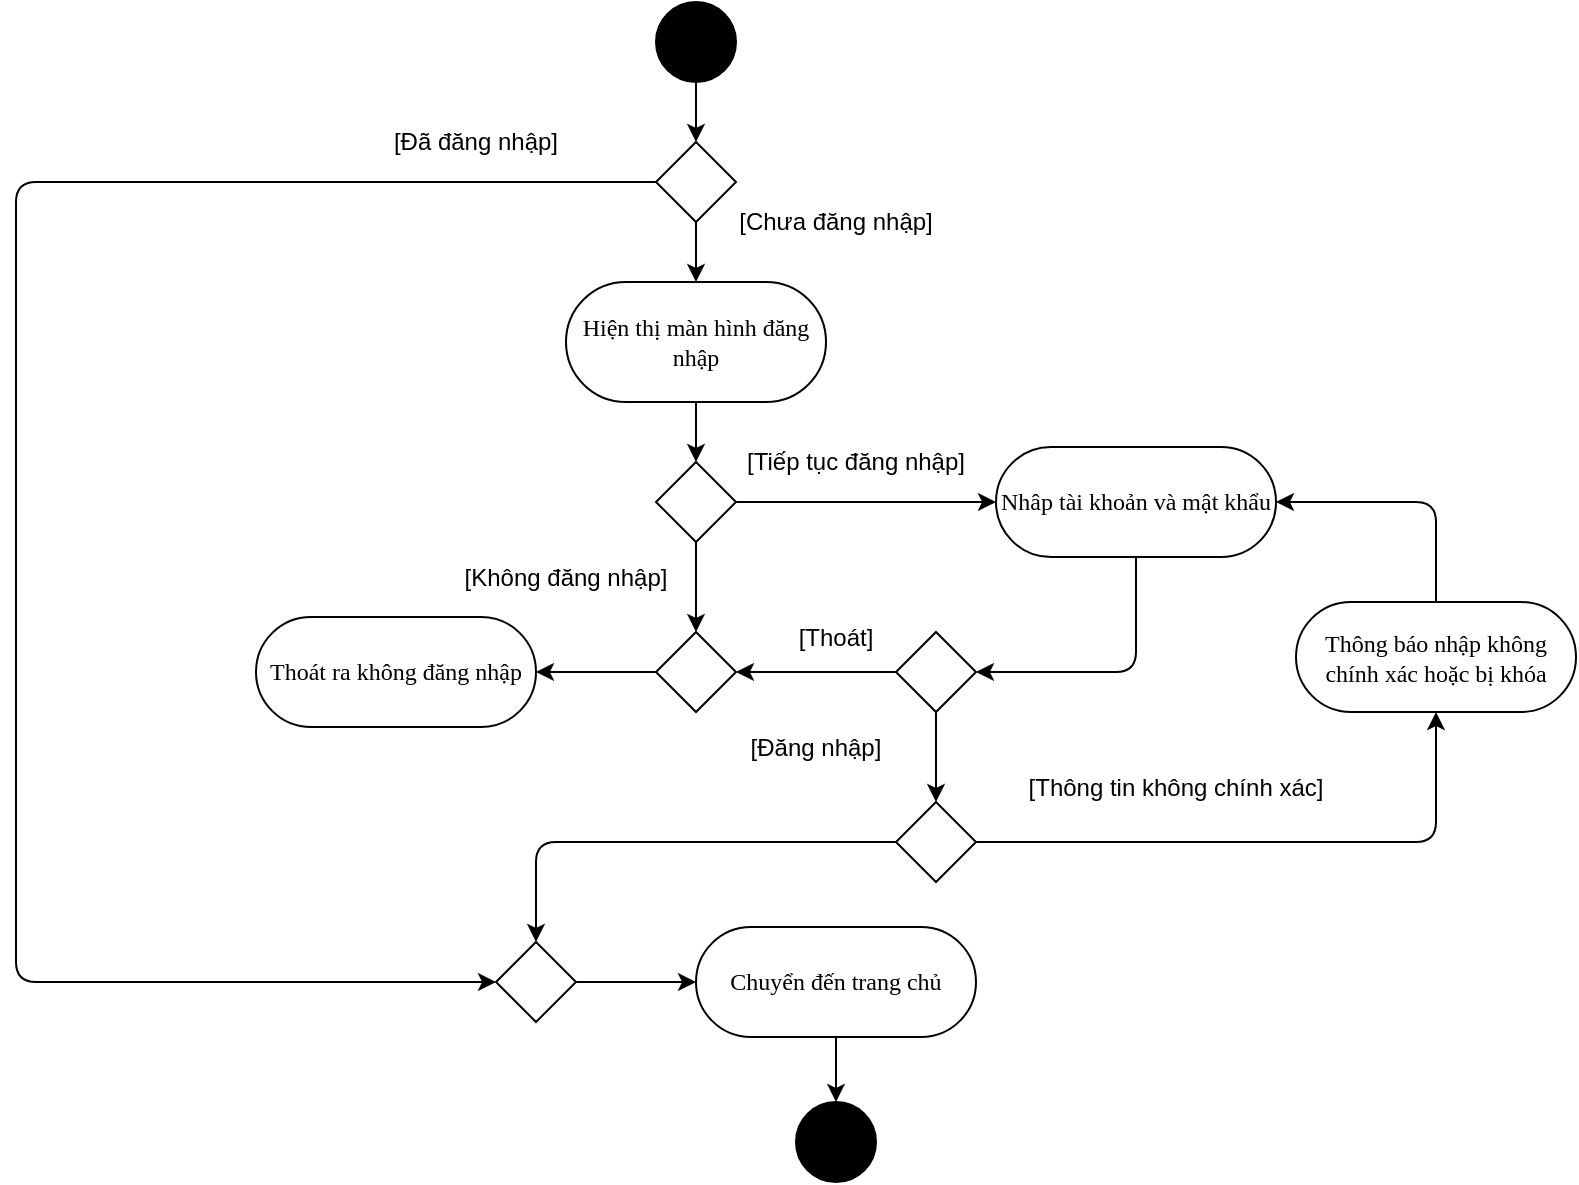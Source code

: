 <mxfile version="14.1.8" type="github">
  <diagram name="Page-1" id="0783ab3e-0a74-02c8-0abd-f7b4e66b4bec">
    <mxGraphModel dx="1422" dy="774" grid="1" gridSize="10" guides="1" tooltips="1" connect="1" arrows="1" fold="1" page="1" pageScale="1" pageWidth="850" pageHeight="1100" background="#ffffff" math="0" shadow="0">
      <root>
        <mxCell id="0" />
        <mxCell id="1" parent="0" />
        <mxCell id="YtLV-84rbWmEBJfLqVAr-2" value="Hiện thị màn hình đăng nhập" style="rounded=1;whiteSpace=wrap;html=1;shadow=0;comic=0;labelBackgroundColor=none;strokeWidth=1;fontFamily=Verdana;fontSize=12;align=center;arcSize=50;" vertex="1" parent="1">
          <mxGeometry x="315" y="190" width="130" height="60" as="geometry" />
        </mxCell>
        <mxCell id="YtLV-84rbWmEBJfLqVAr-3" value="Thoát ra không đăng nhập" style="rounded=1;whiteSpace=wrap;html=1;shadow=0;comic=0;labelBackgroundColor=none;strokeWidth=1;fontFamily=Verdana;fontSize=12;align=center;arcSize=50;" vertex="1" parent="1">
          <mxGeometry x="160" y="357.5" width="140" height="55" as="geometry" />
        </mxCell>
        <mxCell id="YtLV-84rbWmEBJfLqVAr-14" value="" style="ellipse;whiteSpace=wrap;html=1;rounded=0;shadow=0;comic=0;labelBackgroundColor=none;strokeWidth=1;fillColor=#000000;fontFamily=Verdana;fontSize=12;align=center;" vertex="1" parent="1">
          <mxGeometry x="360" y="50" width="40" height="40" as="geometry" />
        </mxCell>
        <mxCell id="YtLV-84rbWmEBJfLqVAr-26" value="" style="rhombus;whiteSpace=wrap;html=1;" vertex="1" parent="1">
          <mxGeometry x="360" y="120" width="40" height="40" as="geometry" />
        </mxCell>
        <mxCell id="YtLV-84rbWmEBJfLqVAr-27" value="" style="rhombus;whiteSpace=wrap;html=1;" vertex="1" parent="1">
          <mxGeometry x="360" y="280" width="40" height="40" as="geometry" />
        </mxCell>
        <mxCell id="YtLV-84rbWmEBJfLqVAr-28" value="" style="rhombus;whiteSpace=wrap;html=1;" vertex="1" parent="1">
          <mxGeometry x="360" y="365" width="40" height="40" as="geometry" />
        </mxCell>
        <mxCell id="YtLV-84rbWmEBJfLqVAr-29" value="Nhâp tài khoản và mật khẩu" style="rounded=1;whiteSpace=wrap;html=1;shadow=0;comic=0;labelBackgroundColor=none;strokeWidth=1;fontFamily=Verdana;fontSize=12;align=center;arcSize=50;" vertex="1" parent="1">
          <mxGeometry x="530" y="272.5" width="140" height="55" as="geometry" />
        </mxCell>
        <mxCell id="YtLV-84rbWmEBJfLqVAr-31" value="" style="rhombus;whiteSpace=wrap;html=1;" vertex="1" parent="1">
          <mxGeometry x="480" y="365" width="40" height="40" as="geometry" />
        </mxCell>
        <mxCell id="YtLV-84rbWmEBJfLqVAr-32" value="" style="rhombus;whiteSpace=wrap;html=1;" vertex="1" parent="1">
          <mxGeometry x="480" y="450" width="40" height="40" as="geometry" />
        </mxCell>
        <mxCell id="YtLV-84rbWmEBJfLqVAr-33" value="Thông báo nhập không chính xác hoặc bị khóa" style="rounded=1;whiteSpace=wrap;html=1;shadow=0;comic=0;labelBackgroundColor=none;strokeWidth=1;fontFamily=Verdana;fontSize=12;align=center;arcSize=50;" vertex="1" parent="1">
          <mxGeometry x="680" y="350" width="140" height="55" as="geometry" />
        </mxCell>
        <mxCell id="YtLV-84rbWmEBJfLqVAr-34" value="" style="rhombus;whiteSpace=wrap;html=1;" vertex="1" parent="1">
          <mxGeometry x="280" y="520" width="40" height="40" as="geometry" />
        </mxCell>
        <mxCell id="YtLV-84rbWmEBJfLqVAr-35" value="Chuyển đến trang chủ" style="rounded=1;whiteSpace=wrap;html=1;shadow=0;comic=0;labelBackgroundColor=none;strokeWidth=1;fontFamily=Verdana;fontSize=12;align=center;arcSize=50;" vertex="1" parent="1">
          <mxGeometry x="380" y="512.5" width="140" height="55" as="geometry" />
        </mxCell>
        <mxCell id="YtLV-84rbWmEBJfLqVAr-36" value="" style="ellipse;whiteSpace=wrap;html=1;rounded=0;shadow=0;comic=0;labelBackgroundColor=none;strokeWidth=1;fillColor=#000000;fontFamily=Verdana;fontSize=12;align=center;" vertex="1" parent="1">
          <mxGeometry x="430" y="600" width="40" height="40" as="geometry" />
        </mxCell>
        <mxCell id="YtLV-84rbWmEBJfLqVAr-38" value="" style="endArrow=classic;html=1;exitX=0;exitY=0.5;exitDx=0;exitDy=0;entryX=0;entryY=0.5;entryDx=0;entryDy=0;" edge="1" parent="1" source="YtLV-84rbWmEBJfLqVAr-26" target="YtLV-84rbWmEBJfLqVAr-34">
          <mxGeometry width="50" height="50" relative="1" as="geometry">
            <mxPoint x="400" y="410" as="sourcePoint" />
            <mxPoint x="450" y="360" as="targetPoint" />
            <Array as="points">
              <mxPoint x="40" y="140" />
              <mxPoint x="40" y="540" />
            </Array>
          </mxGeometry>
        </mxCell>
        <mxCell id="YtLV-84rbWmEBJfLqVAr-39" value="[Đã đăng nhập]" style="text;html=1;strokeColor=none;fillColor=none;align=center;verticalAlign=middle;whiteSpace=wrap;rounded=0;" vertex="1" parent="1">
          <mxGeometry x="220" y="110" width="100" height="20" as="geometry" />
        </mxCell>
        <mxCell id="YtLV-84rbWmEBJfLqVAr-40" value="" style="endArrow=classic;html=1;exitX=0.5;exitY=1;exitDx=0;exitDy=0;entryX=0.5;entryY=0;entryDx=0;entryDy=0;" edge="1" parent="1" source="YtLV-84rbWmEBJfLqVAr-14" target="YtLV-84rbWmEBJfLqVAr-26">
          <mxGeometry width="50" height="50" relative="1" as="geometry">
            <mxPoint x="400" y="390" as="sourcePoint" />
            <mxPoint x="450" y="340" as="targetPoint" />
          </mxGeometry>
        </mxCell>
        <mxCell id="YtLV-84rbWmEBJfLqVAr-41" value="[Chưa đăng nhập]" style="text;html=1;strokeColor=none;fillColor=none;align=center;verticalAlign=middle;whiteSpace=wrap;rounded=0;" vertex="1" parent="1">
          <mxGeometry x="400" y="150" width="100" height="20" as="geometry" />
        </mxCell>
        <mxCell id="YtLV-84rbWmEBJfLqVAr-42" value="" style="endArrow=classic;html=1;exitX=0.5;exitY=1;exitDx=0;exitDy=0;" edge="1" parent="1" source="YtLV-84rbWmEBJfLqVAr-26" target="YtLV-84rbWmEBJfLqVAr-2">
          <mxGeometry width="50" height="50" relative="1" as="geometry">
            <mxPoint x="400" y="390" as="sourcePoint" />
            <mxPoint x="450" y="340" as="targetPoint" />
          </mxGeometry>
        </mxCell>
        <mxCell id="YtLV-84rbWmEBJfLqVAr-44" value="" style="endArrow=classic;html=1;exitX=0.5;exitY=1;exitDx=0;exitDy=0;entryX=0.5;entryY=0;entryDx=0;entryDy=0;" edge="1" parent="1" source="YtLV-84rbWmEBJfLqVAr-2" target="YtLV-84rbWmEBJfLqVAr-27">
          <mxGeometry width="50" height="50" relative="1" as="geometry">
            <mxPoint x="390" y="170" as="sourcePoint" />
            <mxPoint x="390" y="200" as="targetPoint" />
          </mxGeometry>
        </mxCell>
        <mxCell id="YtLV-84rbWmEBJfLqVAr-45" value="" style="endArrow=classic;html=1;exitX=1;exitY=0.5;exitDx=0;exitDy=0;entryX=0;entryY=0.5;entryDx=0;entryDy=0;" edge="1" parent="1" source="YtLV-84rbWmEBJfLqVAr-27" target="YtLV-84rbWmEBJfLqVAr-29">
          <mxGeometry width="50" height="50" relative="1" as="geometry">
            <mxPoint x="400" y="180" as="sourcePoint" />
            <mxPoint x="400" y="210" as="targetPoint" />
          </mxGeometry>
        </mxCell>
        <mxCell id="YtLV-84rbWmEBJfLqVAr-46" value="[Tiếp tục đăng nhập]" style="text;html=1;strokeColor=none;fillColor=none;align=center;verticalAlign=middle;whiteSpace=wrap;rounded=0;" vertex="1" parent="1">
          <mxGeometry x="400" y="270" width="120" height="20" as="geometry" />
        </mxCell>
        <mxCell id="YtLV-84rbWmEBJfLqVAr-47" value="" style="endArrow=classic;html=1;exitX=0.5;exitY=1;exitDx=0;exitDy=0;entryX=0.5;entryY=0;entryDx=0;entryDy=0;" edge="1" parent="1" source="YtLV-84rbWmEBJfLqVAr-27" target="YtLV-84rbWmEBJfLqVAr-28">
          <mxGeometry width="50" height="50" relative="1" as="geometry">
            <mxPoint x="400" y="390" as="sourcePoint" />
            <mxPoint x="450" y="340" as="targetPoint" />
          </mxGeometry>
        </mxCell>
        <mxCell id="YtLV-84rbWmEBJfLqVAr-49" value="" style="endArrow=classic;html=1;exitX=0;exitY=0.5;exitDx=0;exitDy=0;" edge="1" parent="1" source="YtLV-84rbWmEBJfLqVAr-28" target="YtLV-84rbWmEBJfLqVAr-3">
          <mxGeometry width="50" height="50" relative="1" as="geometry">
            <mxPoint x="400" y="390" as="sourcePoint" />
            <mxPoint x="450" y="340" as="targetPoint" />
          </mxGeometry>
        </mxCell>
        <mxCell id="YtLV-84rbWmEBJfLqVAr-50" value="" style="endArrow=classic;html=1;exitX=0.5;exitY=1;exitDx=0;exitDy=0;entryX=1;entryY=0.5;entryDx=0;entryDy=0;" edge="1" parent="1" source="YtLV-84rbWmEBJfLqVAr-29" target="YtLV-84rbWmEBJfLqVAr-31">
          <mxGeometry width="50" height="50" relative="1" as="geometry">
            <mxPoint x="400" y="390" as="sourcePoint" />
            <mxPoint x="450" y="340" as="targetPoint" />
            <Array as="points">
              <mxPoint x="600" y="385" />
            </Array>
          </mxGeometry>
        </mxCell>
        <mxCell id="YtLV-84rbWmEBJfLqVAr-51" value="" style="endArrow=classic;html=1;exitX=0;exitY=0.5;exitDx=0;exitDy=0;entryX=1;entryY=0.5;entryDx=0;entryDy=0;" edge="1" parent="1" source="YtLV-84rbWmEBJfLqVAr-31" target="YtLV-84rbWmEBJfLqVAr-28">
          <mxGeometry width="50" height="50" relative="1" as="geometry">
            <mxPoint x="400" y="390" as="sourcePoint" />
            <mxPoint x="450" y="340" as="targetPoint" />
          </mxGeometry>
        </mxCell>
        <mxCell id="YtLV-84rbWmEBJfLqVAr-52" value="" style="endArrow=classic;html=1;exitX=0.5;exitY=1;exitDx=0;exitDy=0;entryX=0.5;entryY=0;entryDx=0;entryDy=0;" edge="1" parent="1" source="YtLV-84rbWmEBJfLqVAr-31" target="YtLV-84rbWmEBJfLqVAr-32">
          <mxGeometry width="50" height="50" relative="1" as="geometry">
            <mxPoint x="400" y="390" as="sourcePoint" />
            <mxPoint x="450" y="340" as="targetPoint" />
          </mxGeometry>
        </mxCell>
        <mxCell id="YtLV-84rbWmEBJfLqVAr-53" value="" style="endArrow=classic;html=1;exitX=1;exitY=0.5;exitDx=0;exitDy=0;entryX=0.5;entryY=1;entryDx=0;entryDy=0;" edge="1" parent="1" source="YtLV-84rbWmEBJfLqVAr-32" target="YtLV-84rbWmEBJfLqVAr-33">
          <mxGeometry width="50" height="50" relative="1" as="geometry">
            <mxPoint x="400" y="390" as="sourcePoint" />
            <mxPoint x="450" y="340" as="targetPoint" />
            <Array as="points">
              <mxPoint x="750" y="470" />
            </Array>
          </mxGeometry>
        </mxCell>
        <mxCell id="YtLV-84rbWmEBJfLqVAr-54" value="" style="endArrow=classic;html=1;exitX=0.5;exitY=0;exitDx=0;exitDy=0;" edge="1" parent="1" source="YtLV-84rbWmEBJfLqVAr-33">
          <mxGeometry width="50" height="50" relative="1" as="geometry">
            <mxPoint x="400" y="390" as="sourcePoint" />
            <mxPoint x="670" y="300" as="targetPoint" />
            <Array as="points">
              <mxPoint x="750" y="300" />
            </Array>
          </mxGeometry>
        </mxCell>
        <mxCell id="YtLV-84rbWmEBJfLqVAr-55" value="" style="endArrow=classic;html=1;exitX=0;exitY=0.5;exitDx=0;exitDy=0;entryX=0.5;entryY=0;entryDx=0;entryDy=0;" edge="1" parent="1" source="YtLV-84rbWmEBJfLqVAr-32" target="YtLV-84rbWmEBJfLqVAr-34">
          <mxGeometry width="50" height="50" relative="1" as="geometry">
            <mxPoint x="400" y="390" as="sourcePoint" />
            <mxPoint x="450" y="340" as="targetPoint" />
            <Array as="points">
              <mxPoint x="300" y="470" />
            </Array>
          </mxGeometry>
        </mxCell>
        <mxCell id="YtLV-84rbWmEBJfLqVAr-56" value="" style="endArrow=classic;html=1;entryX=0;entryY=0.5;entryDx=0;entryDy=0;exitX=1;exitY=0.5;exitDx=0;exitDy=0;" edge="1" parent="1" source="YtLV-84rbWmEBJfLqVAr-34" target="YtLV-84rbWmEBJfLqVAr-35">
          <mxGeometry width="50" height="50" relative="1" as="geometry">
            <mxPoint x="400" y="390" as="sourcePoint" />
            <mxPoint x="450" y="340" as="targetPoint" />
          </mxGeometry>
        </mxCell>
        <mxCell id="YtLV-84rbWmEBJfLqVAr-57" value="" style="endArrow=classic;html=1;entryX=0.5;entryY=0;entryDx=0;entryDy=0;exitX=0.5;exitY=1;exitDx=0;exitDy=0;" edge="1" parent="1" source="YtLV-84rbWmEBJfLqVAr-35" target="YtLV-84rbWmEBJfLqVAr-36">
          <mxGeometry width="50" height="50" relative="1" as="geometry">
            <mxPoint x="400" y="390" as="sourcePoint" />
            <mxPoint x="450" y="340" as="targetPoint" />
          </mxGeometry>
        </mxCell>
        <mxCell id="YtLV-84rbWmEBJfLqVAr-59" value="[Không đăng nhập]" style="text;html=1;strokeColor=none;fillColor=none;align=center;verticalAlign=middle;whiteSpace=wrap;rounded=0;" vertex="1" parent="1">
          <mxGeometry x="260" y="327.5" width="110" height="20" as="geometry" />
        </mxCell>
        <mxCell id="YtLV-84rbWmEBJfLqVAr-60" value="[Thoát]" style="text;html=1;strokeColor=none;fillColor=none;align=center;verticalAlign=middle;whiteSpace=wrap;rounded=0;" vertex="1" parent="1">
          <mxGeometry x="400" y="357.5" width="100" height="20" as="geometry" />
        </mxCell>
        <mxCell id="YtLV-84rbWmEBJfLqVAr-61" value="[Đăng nhập]" style="text;html=1;strokeColor=none;fillColor=none;align=center;verticalAlign=middle;whiteSpace=wrap;rounded=0;" vertex="1" parent="1">
          <mxGeometry x="390" y="412.5" width="100" height="20" as="geometry" />
        </mxCell>
        <mxCell id="YtLV-84rbWmEBJfLqVAr-62" value="[Thông tin không chính xác]" style="text;html=1;strokeColor=none;fillColor=none;align=center;verticalAlign=middle;whiteSpace=wrap;rounded=0;" vertex="1" parent="1">
          <mxGeometry x="540" y="432.5" width="160" height="20" as="geometry" />
        </mxCell>
      </root>
    </mxGraphModel>
  </diagram>
</mxfile>
